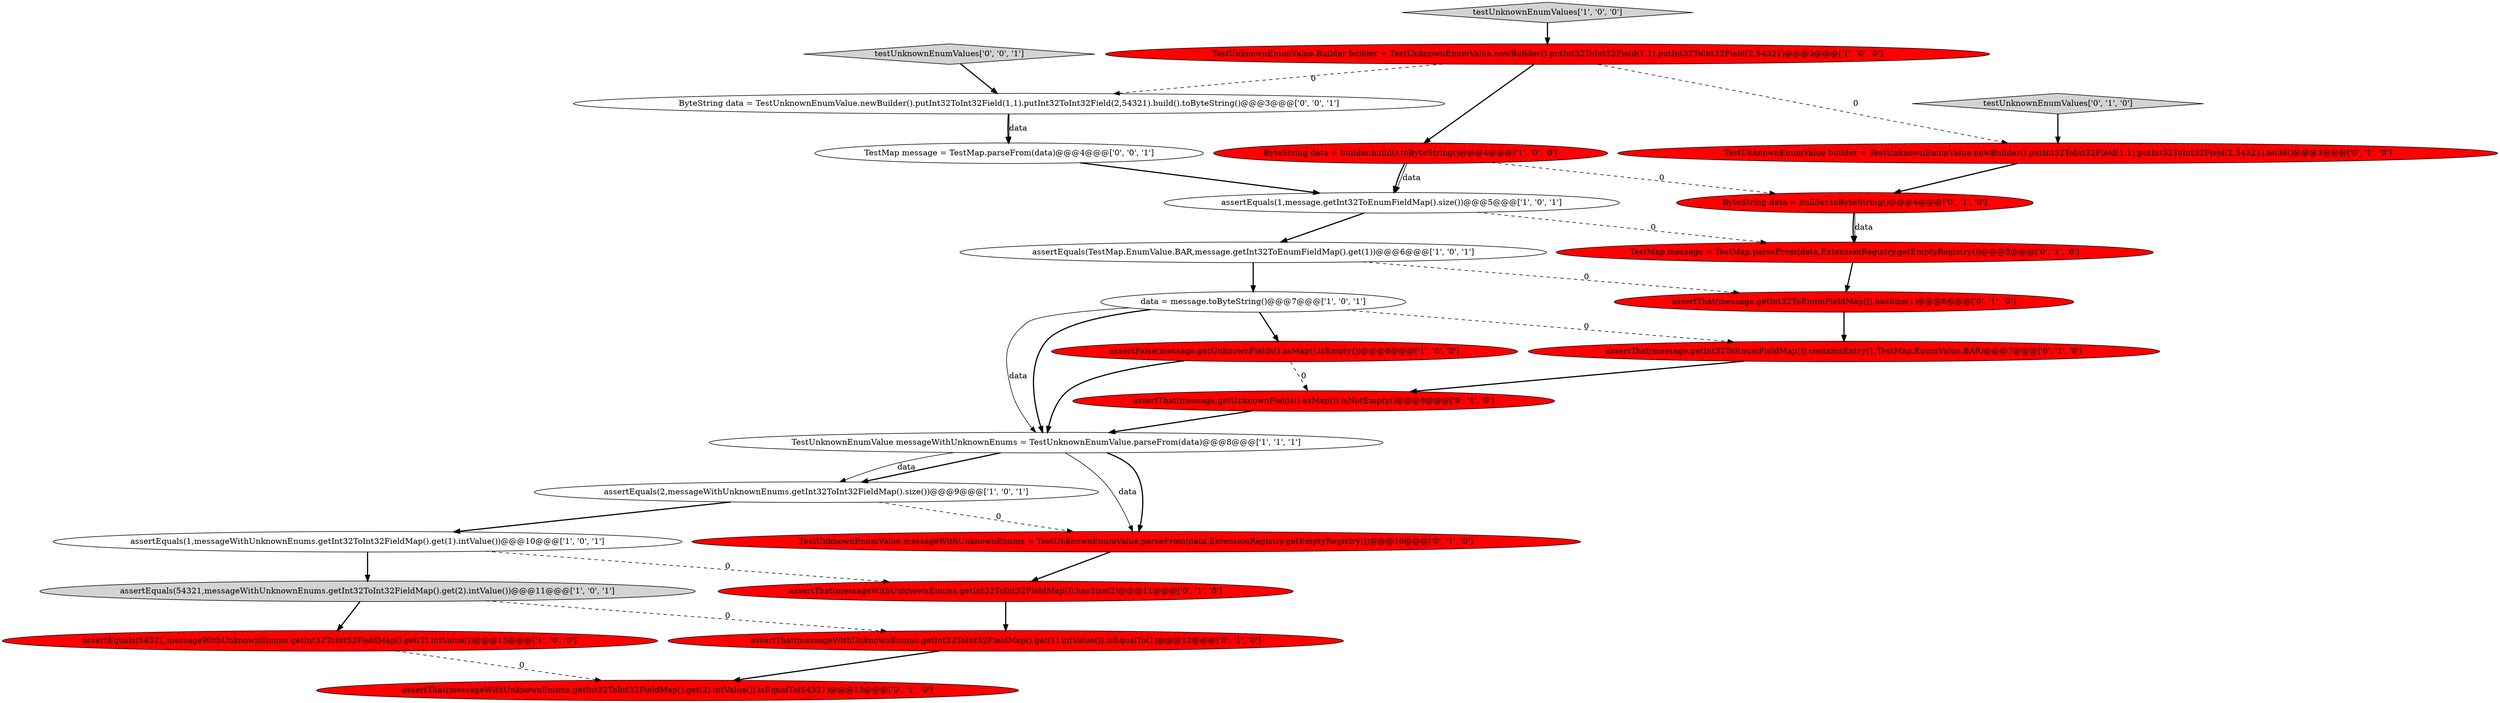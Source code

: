 digraph {
5 [style = filled, label = "assertEquals(TestMap.EnumValue.BAR,message.getInt32ToEnumFieldMap().get(1))@@@6@@@['1', '0', '1']", fillcolor = white, shape = ellipse image = "AAA0AAABBB1BBB"];
24 [style = filled, label = "TestMap message = TestMap.parseFrom(data)@@@4@@@['0', '0', '1']", fillcolor = white, shape = ellipse image = "AAA0AAABBB3BBB"];
25 [style = filled, label = "ByteString data = TestUnknownEnumValue.newBuilder().putInt32ToInt32Field(1,1).putInt32ToInt32Field(2,54321).build().toByteString()@@@3@@@['0', '0', '1']", fillcolor = white, shape = ellipse image = "AAA0AAABBB3BBB"];
4 [style = filled, label = "assertEquals(54321,messageWithUnknownEnums.getInt32ToInt32FieldMap().get(2).intValue())@@@11@@@['1', '0', '1']", fillcolor = lightgray, shape = ellipse image = "AAA0AAABBB1BBB"];
15 [style = filled, label = "assertThat(messageWithUnknownEnums.getInt32ToInt32FieldMap().get(1).intValue()).isEqualTo(1)@@@12@@@['0', '1', '0']", fillcolor = red, shape = ellipse image = "AAA1AAABBB2BBB"];
21 [style = filled, label = "TestUnknownEnumValue builder = TestUnknownEnumValue.newBuilder().putInt32ToInt32Field(1,1).putInt32ToInt32Field(2,54321).build()@@@3@@@['0', '1', '0']", fillcolor = red, shape = ellipse image = "AAA1AAABBB2BBB"];
6 [style = filled, label = "assertEquals(1,message.getInt32ToEnumFieldMap().size())@@@5@@@['1', '0', '1']", fillcolor = white, shape = ellipse image = "AAA0AAABBB1BBB"];
11 [style = filled, label = "data = message.toByteString()@@@7@@@['1', '0', '1']", fillcolor = white, shape = ellipse image = "AAA0AAABBB1BBB"];
13 [style = filled, label = "assertThat(message.getUnknownFields().asMap()).isNotEmpty()@@@8@@@['0', '1', '0']", fillcolor = red, shape = ellipse image = "AAA1AAABBB2BBB"];
9 [style = filled, label = "assertEquals(1,messageWithUnknownEnums.getInt32ToInt32FieldMap().get(1).intValue())@@@10@@@['1', '0', '1']", fillcolor = white, shape = ellipse image = "AAA0AAABBB1BBB"];
14 [style = filled, label = "ByteString data = builder.toByteString()@@@4@@@['0', '1', '0']", fillcolor = red, shape = ellipse image = "AAA1AAABBB2BBB"];
18 [style = filled, label = "TestUnknownEnumValue messageWithUnknownEnums = TestUnknownEnumValue.parseFrom(data,ExtensionRegistry.getEmptyRegistry())@@@10@@@['0', '1', '0']", fillcolor = red, shape = ellipse image = "AAA1AAABBB2BBB"];
2 [style = filled, label = "TestUnknownEnumValue.Builder builder = TestUnknownEnumValue.newBuilder().putInt32ToInt32Field(1,1).putInt32ToInt32Field(2,54321)@@@3@@@['1', '0', '0']", fillcolor = red, shape = ellipse image = "AAA1AAABBB1BBB"];
19 [style = filled, label = "assertThat(message.getInt32ToEnumFieldMap()).hasSize(1)@@@6@@@['0', '1', '0']", fillcolor = red, shape = ellipse image = "AAA1AAABBB2BBB"];
3 [style = filled, label = "assertEquals(2,messageWithUnknownEnums.getInt32ToInt32FieldMap().size())@@@9@@@['1', '0', '1']", fillcolor = white, shape = ellipse image = "AAA0AAABBB1BBB"];
10 [style = filled, label = "ByteString data = builder.build().toByteString()@@@4@@@['1', '0', '0']", fillcolor = red, shape = ellipse image = "AAA1AAABBB1BBB"];
20 [style = filled, label = "assertThat(messageWithUnknownEnums.getInt32ToInt32FieldMap().get(2).intValue()).isEqualTo(54321)@@@13@@@['0', '1', '0']", fillcolor = red, shape = ellipse image = "AAA1AAABBB2BBB"];
1 [style = filled, label = "testUnknownEnumValues['1', '0', '0']", fillcolor = lightgray, shape = diamond image = "AAA0AAABBB1BBB"];
23 [style = filled, label = "testUnknownEnumValues['0', '0', '1']", fillcolor = lightgray, shape = diamond image = "AAA0AAABBB3BBB"];
16 [style = filled, label = "assertThat(messageWithUnknownEnums.getInt32ToInt32FieldMap()).hasSize(2)@@@11@@@['0', '1', '0']", fillcolor = red, shape = ellipse image = "AAA1AAABBB2BBB"];
7 [style = filled, label = "assertEquals(54321,messageWithUnknownEnums.getInt32ToInt32FieldMap().get(2).intValue())@@@13@@@['1', '0', '0']", fillcolor = red, shape = ellipse image = "AAA1AAABBB1BBB"];
8 [style = filled, label = "assertFalse(message.getUnknownFields().asMap().isEmpty())@@@8@@@['1', '0', '0']", fillcolor = red, shape = ellipse image = "AAA1AAABBB1BBB"];
12 [style = filled, label = "assertThat(message.getInt32ToEnumFieldMap()).containsEntry(1,TestMap.EnumValue.BAR)@@@7@@@['0', '1', '0']", fillcolor = red, shape = ellipse image = "AAA1AAABBB2BBB"];
22 [style = filled, label = "TestMap message = TestMap.parseFrom(data,ExtensionRegistry.getEmptyRegistry())@@@5@@@['0', '1', '0']", fillcolor = red, shape = ellipse image = "AAA1AAABBB2BBB"];
17 [style = filled, label = "testUnknownEnumValues['0', '1', '0']", fillcolor = lightgray, shape = diamond image = "AAA0AAABBB2BBB"];
0 [style = filled, label = "TestUnknownEnumValue messageWithUnknownEnums = TestUnknownEnumValue.parseFrom(data)@@@8@@@['1', '1', '1']", fillcolor = white, shape = ellipse image = "AAA0AAABBB1BBB"];
0->3 [style = bold, label=""];
16->15 [style = bold, label=""];
23->25 [style = bold, label=""];
9->16 [style = dashed, label="0"];
22->19 [style = bold, label=""];
19->12 [style = bold, label=""];
3->18 [style = dashed, label="0"];
9->4 [style = bold, label=""];
14->22 [style = bold, label=""];
7->20 [style = dashed, label="0"];
11->12 [style = dashed, label="0"];
2->10 [style = bold, label=""];
0->3 [style = solid, label="data"];
10->6 [style = bold, label=""];
6->22 [style = dashed, label="0"];
4->7 [style = bold, label=""];
11->0 [style = solid, label="data"];
8->13 [style = dashed, label="0"];
10->6 [style = solid, label="data"];
8->0 [style = bold, label=""];
3->9 [style = bold, label=""];
12->13 [style = bold, label=""];
25->24 [style = bold, label=""];
6->5 [style = bold, label=""];
11->0 [style = bold, label=""];
2->21 [style = dashed, label="0"];
15->20 [style = bold, label=""];
4->15 [style = dashed, label="0"];
2->25 [style = dashed, label="0"];
14->22 [style = solid, label="data"];
11->8 [style = bold, label=""];
0->18 [style = bold, label=""];
0->18 [style = solid, label="data"];
5->11 [style = bold, label=""];
1->2 [style = bold, label=""];
24->6 [style = bold, label=""];
5->19 [style = dashed, label="0"];
17->21 [style = bold, label=""];
10->14 [style = dashed, label="0"];
13->0 [style = bold, label=""];
21->14 [style = bold, label=""];
25->24 [style = solid, label="data"];
18->16 [style = bold, label=""];
}
